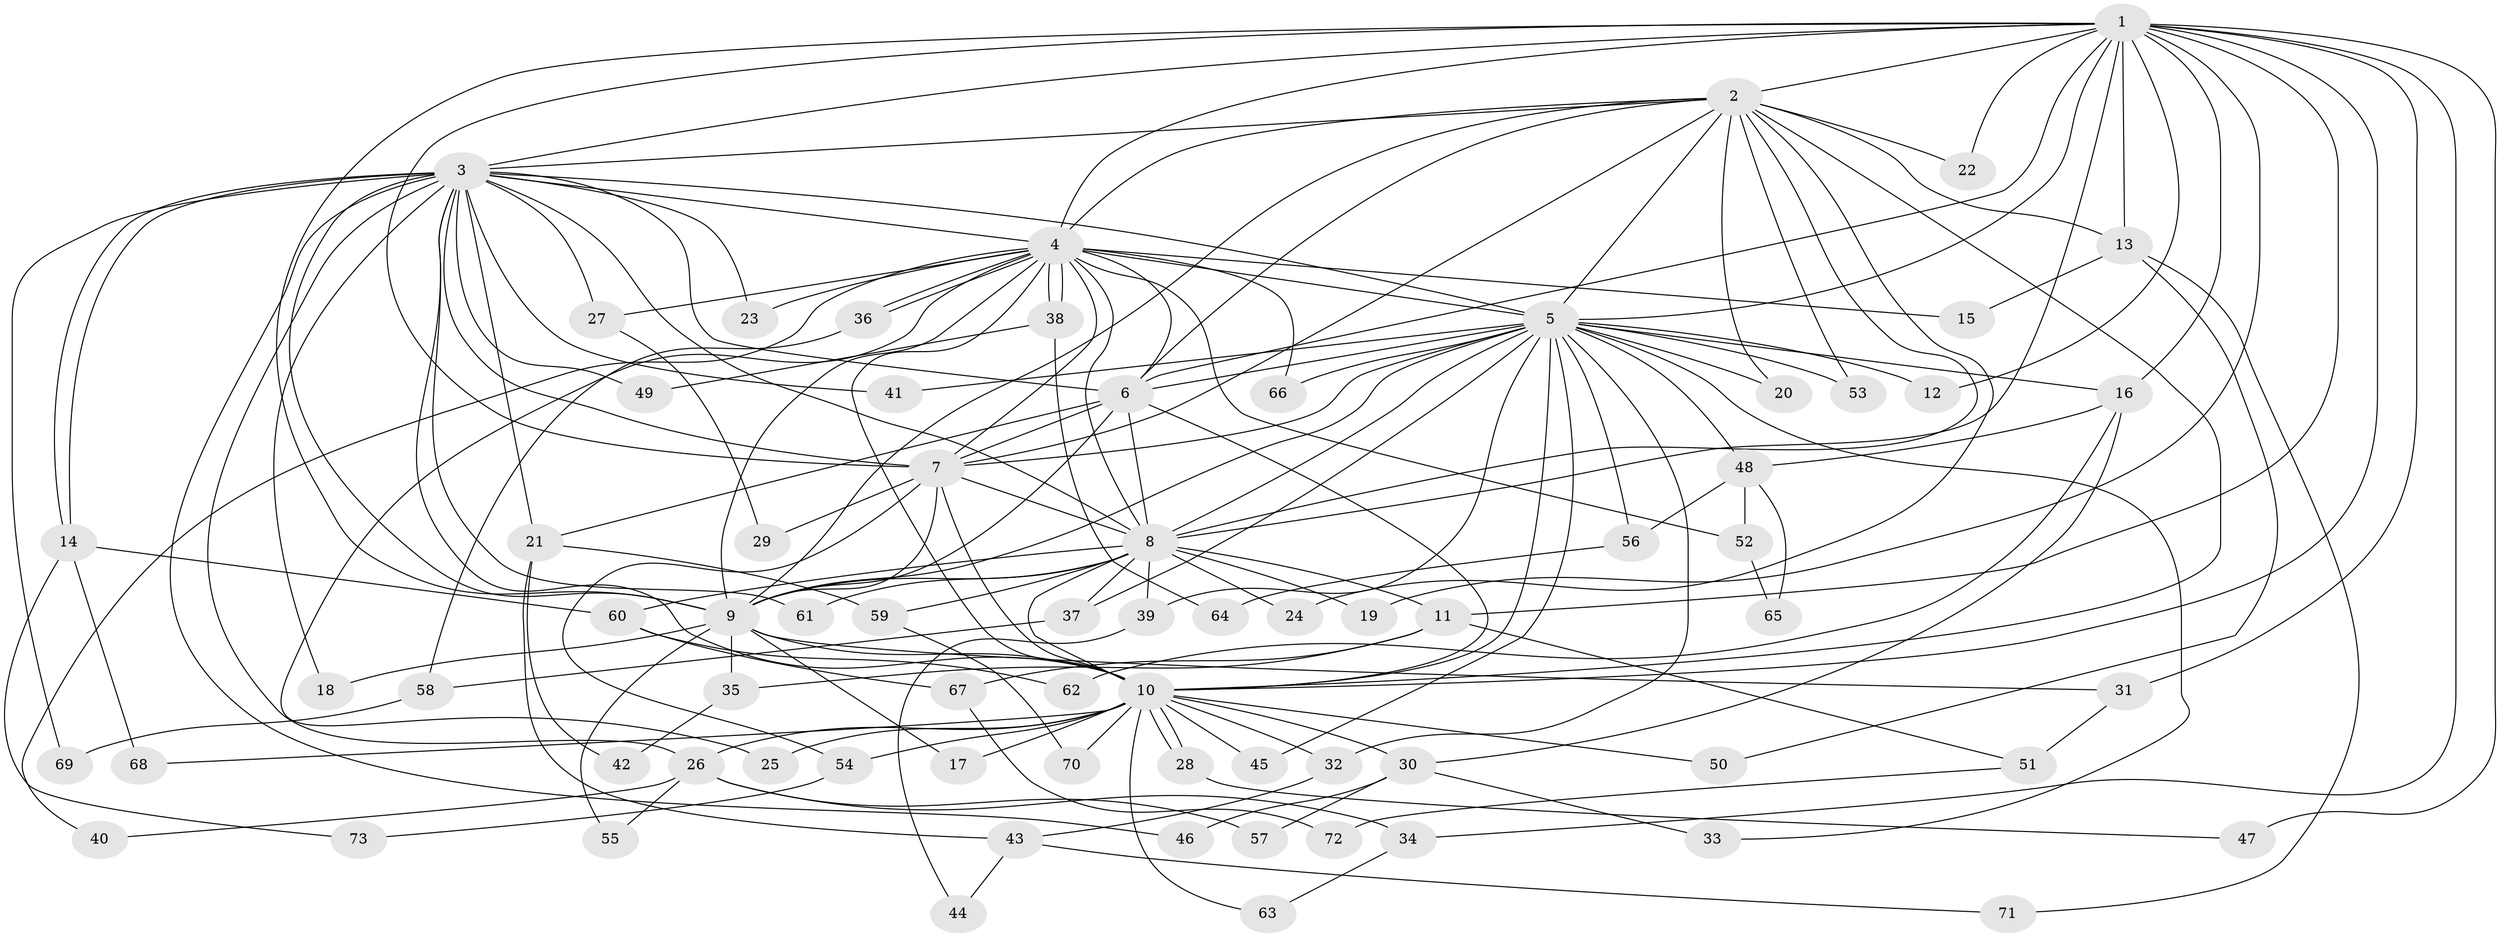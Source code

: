 // Generated by graph-tools (version 1.1) at 2025/11/02/27/25 16:11:04]
// undirected, 73 vertices, 171 edges
graph export_dot {
graph [start="1"]
  node [color=gray90,style=filled];
  1;
  2;
  3;
  4;
  5;
  6;
  7;
  8;
  9;
  10;
  11;
  12;
  13;
  14;
  15;
  16;
  17;
  18;
  19;
  20;
  21;
  22;
  23;
  24;
  25;
  26;
  27;
  28;
  29;
  30;
  31;
  32;
  33;
  34;
  35;
  36;
  37;
  38;
  39;
  40;
  41;
  42;
  43;
  44;
  45;
  46;
  47;
  48;
  49;
  50;
  51;
  52;
  53;
  54;
  55;
  56;
  57;
  58;
  59;
  60;
  61;
  62;
  63;
  64;
  65;
  66;
  67;
  68;
  69;
  70;
  71;
  72;
  73;
  1 -- 2;
  1 -- 3;
  1 -- 4;
  1 -- 5;
  1 -- 6;
  1 -- 7;
  1 -- 8;
  1 -- 9;
  1 -- 10;
  1 -- 11;
  1 -- 12;
  1 -- 13;
  1 -- 16;
  1 -- 19;
  1 -- 22;
  1 -- 31;
  1 -- 34;
  1 -- 47;
  2 -- 3;
  2 -- 4;
  2 -- 5;
  2 -- 6;
  2 -- 7;
  2 -- 8;
  2 -- 9;
  2 -- 10;
  2 -- 13;
  2 -- 20;
  2 -- 22;
  2 -- 24;
  2 -- 53;
  3 -- 4;
  3 -- 5;
  3 -- 6;
  3 -- 7;
  3 -- 8;
  3 -- 9;
  3 -- 10;
  3 -- 14;
  3 -- 14;
  3 -- 18;
  3 -- 21;
  3 -- 23;
  3 -- 26;
  3 -- 27;
  3 -- 41;
  3 -- 46;
  3 -- 49;
  3 -- 61;
  3 -- 69;
  4 -- 5;
  4 -- 6;
  4 -- 7;
  4 -- 8;
  4 -- 9;
  4 -- 10;
  4 -- 15;
  4 -- 23;
  4 -- 25;
  4 -- 27;
  4 -- 36;
  4 -- 36;
  4 -- 38;
  4 -- 38;
  4 -- 40;
  4 -- 52;
  4 -- 66;
  5 -- 6;
  5 -- 7;
  5 -- 8;
  5 -- 9;
  5 -- 10;
  5 -- 12;
  5 -- 16;
  5 -- 20;
  5 -- 32;
  5 -- 33;
  5 -- 37;
  5 -- 39;
  5 -- 41;
  5 -- 45;
  5 -- 48;
  5 -- 53;
  5 -- 56;
  5 -- 66;
  6 -- 7;
  6 -- 8;
  6 -- 9;
  6 -- 10;
  6 -- 21;
  7 -- 8;
  7 -- 9;
  7 -- 10;
  7 -- 29;
  7 -- 54;
  8 -- 9;
  8 -- 10;
  8 -- 11;
  8 -- 19;
  8 -- 24;
  8 -- 37;
  8 -- 39;
  8 -- 59;
  8 -- 60;
  8 -- 61;
  9 -- 10;
  9 -- 17;
  9 -- 18;
  9 -- 31;
  9 -- 35;
  9 -- 55;
  10 -- 17;
  10 -- 25;
  10 -- 26;
  10 -- 28;
  10 -- 28;
  10 -- 30;
  10 -- 32;
  10 -- 45;
  10 -- 50;
  10 -- 54;
  10 -- 63;
  10 -- 68;
  10 -- 70;
  11 -- 35;
  11 -- 51;
  11 -- 67;
  13 -- 15;
  13 -- 50;
  13 -- 71;
  14 -- 60;
  14 -- 68;
  14 -- 73;
  16 -- 30;
  16 -- 48;
  16 -- 62;
  21 -- 42;
  21 -- 43;
  21 -- 59;
  26 -- 34;
  26 -- 40;
  26 -- 55;
  26 -- 57;
  27 -- 29;
  28 -- 47;
  30 -- 33;
  30 -- 46;
  30 -- 57;
  31 -- 51;
  32 -- 43;
  34 -- 63;
  35 -- 42;
  36 -- 58;
  37 -- 58;
  38 -- 49;
  38 -- 64;
  39 -- 44;
  43 -- 44;
  43 -- 71;
  48 -- 52;
  48 -- 56;
  48 -- 65;
  51 -- 72;
  52 -- 65;
  54 -- 73;
  56 -- 64;
  58 -- 69;
  59 -- 70;
  60 -- 62;
  60 -- 67;
  67 -- 72;
}
